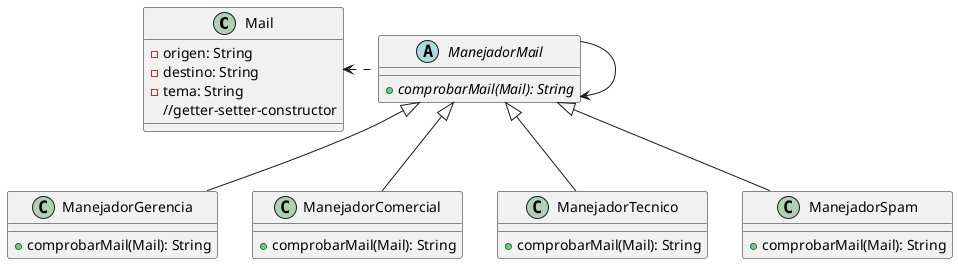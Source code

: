 @startuml
'https://plantuml.com/class-diagram

class Mail{
-origen: String
-destino: String
-tema: String
//getter-setter-constructor
}
ManejadorMail -->  ManejadorMail
ManejadorMail .l.>  Mail
abstract class ManejadorMail
{
+{abstract}comprobarMail(Mail): String
}
class ManejadorGerencia
{
+comprobarMail(Mail): String
}
class ManejadorComercial
{
+comprobarMail(Mail): String
}
class ManejadorTecnico
{
+comprobarMail(Mail): String
}
class ManejadorSpam
{
+comprobarMail(Mail): String
}

ManejadorGerencia -u-|> ManejadorMail
ManejadorTecnico -u-|> ManejadorMail
ManejadorSpam -u-|> ManejadorMail
ManejadorComercial -u-|> ManejadorMail

@enduml
